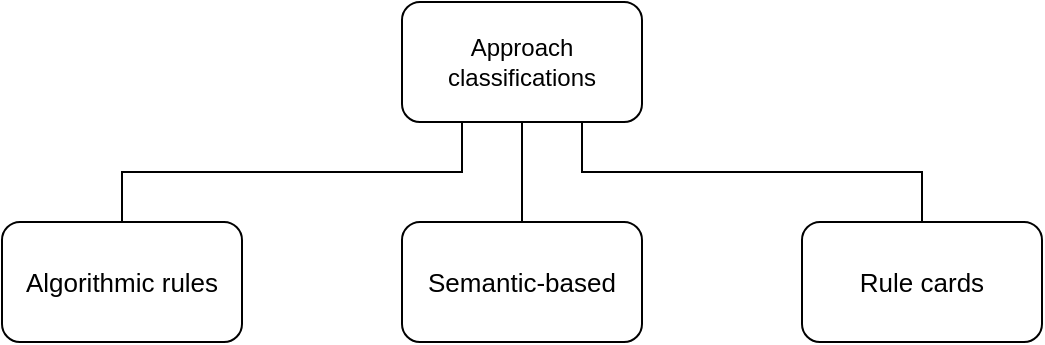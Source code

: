 <mxfile version="15.4.0" type="device"><diagram id="6Z2BG0y6BK8SUriWaTz9" name="Page-1"><mxGraphModel dx="1086" dy="846" grid="1" gridSize="10" guides="1" tooltips="1" connect="1" arrows="1" fold="1" page="1" pageScale="1" pageWidth="850" pageHeight="1100" math="0" shadow="0"><root><mxCell id="0"/><mxCell id="1" parent="0"/><mxCell id="Tgc6OvFOc8l1tnqDzNNq-8" style="edgeStyle=orthogonalEdgeStyle;rounded=0;orthogonalLoop=1;jettySize=auto;html=1;exitX=0.25;exitY=1;exitDx=0;exitDy=0;entryX=0.5;entryY=0;entryDx=0;entryDy=0;endArrow=none;endFill=0;" edge="1" parent="1" source="Tgc6OvFOc8l1tnqDzNNq-1" target="Tgc6OvFOc8l1tnqDzNNq-3"><mxGeometry relative="1" as="geometry"/></mxCell><mxCell id="Tgc6OvFOc8l1tnqDzNNq-9" style="edgeStyle=orthogonalEdgeStyle;rounded=0;orthogonalLoop=1;jettySize=auto;html=1;exitX=0.75;exitY=1;exitDx=0;exitDy=0;entryX=0.5;entryY=0;entryDx=0;entryDy=0;endArrow=none;endFill=0;" edge="1" parent="1" source="Tgc6OvFOc8l1tnqDzNNq-1" target="Tgc6OvFOc8l1tnqDzNNq-5"><mxGeometry relative="1" as="geometry"/></mxCell><mxCell id="Tgc6OvFOc8l1tnqDzNNq-11" value="" style="edgeStyle=orthogonalEdgeStyle;rounded=0;orthogonalLoop=1;jettySize=auto;html=1;endArrow=none;endFill=0;" edge="1" parent="1" source="Tgc6OvFOc8l1tnqDzNNq-1" target="Tgc6OvFOc8l1tnqDzNNq-4"><mxGeometry relative="1" as="geometry"/></mxCell><mxCell id="Tgc6OvFOc8l1tnqDzNNq-1" value="Approach classifications" style="rounded=1;whiteSpace=wrap;html=1;" vertex="1" parent="1"><mxGeometry x="300" y="90" width="120" height="60" as="geometry"/></mxCell><mxCell id="Tgc6OvFOc8l1tnqDzNNq-3" value="&lt;span style=&quot;font-size: 13px&quot;&gt;Algorithmic rules&lt;/span&gt;" style="rounded=1;whiteSpace=wrap;html=1;" vertex="1" parent="1"><mxGeometry x="100" y="200" width="120" height="60" as="geometry"/></mxCell><mxCell id="Tgc6OvFOc8l1tnqDzNNq-4" value="&lt;span style=&quot;font-size: 13px ; color: #000000 ; font-weight: normal ; text-decoration: none ; font-family: &amp;#34;arial&amp;#34; ; font-style: normal&quot;&gt;Semantic-based&lt;/span&gt;" style="rounded=1;whiteSpace=wrap;html=1;" vertex="1" parent="1"><mxGeometry x="300" y="200" width="120" height="60" as="geometry"/></mxCell><mxCell id="Tgc6OvFOc8l1tnqDzNNq-5" value="&lt;span style=&quot;font-size: 13px ; color: #000000 ; font-weight: normal ; text-decoration: none ; font-family: &amp;#34;arial&amp;#34; ; font-style: normal&quot;&gt;Rule cards&lt;/span&gt;" style="rounded=1;whiteSpace=wrap;html=1;" vertex="1" parent="1"><mxGeometry x="500" y="200" width="120" height="60" as="geometry"/></mxCell></root></mxGraphModel></diagram></mxfile>